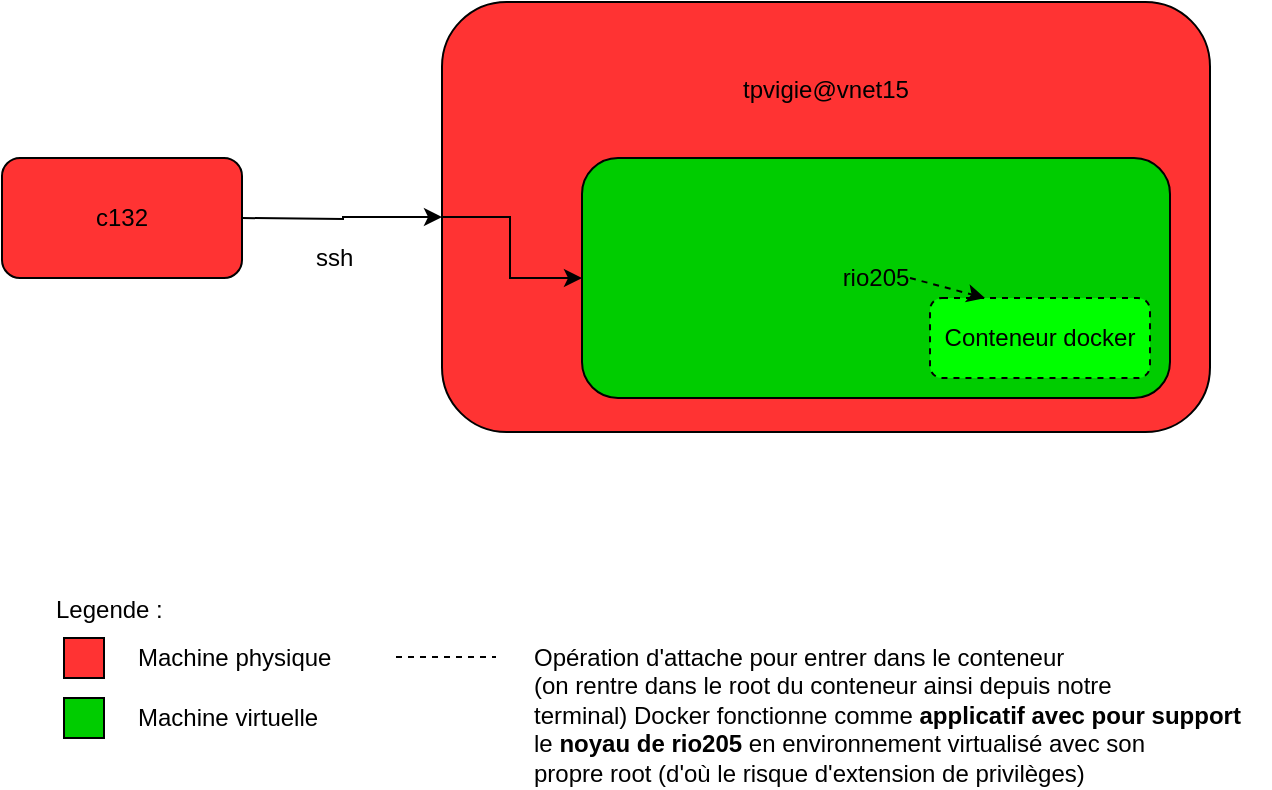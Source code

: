 <mxfile version="10.6.0" type="device"><diagram id="u7Hdlcx34OBUiHYBm5p_" name="Page-1"><mxGraphModel dx="1010" dy="501" grid="1" gridSize="10" guides="1" tooltips="1" connect="1" arrows="1" fold="1" page="1" pageScale="1" pageWidth="827" pageHeight="1169" math="0" shadow="0"><root><mxCell id="0"/><mxCell id="1" parent="0"/><mxCell id="LrDcdEWjvxfjkJP8dvRN-3" style="edgeStyle=orthogonalEdgeStyle;rounded=0;orthogonalLoop=1;jettySize=auto;html=1;exitX=1.003;exitY=0.451;exitDx=0;exitDy=0;entryX=0;entryY=0.5;entryDx=0;entryDy=0;exitPerimeter=0;" parent="1" target="LrDcdEWjvxfjkJP8dvRN-2" edge="1"><mxGeometry relative="1" as="geometry"><mxPoint x="286" y="260" as="sourcePoint"/></mxGeometry></mxCell><mxCell id="LrDcdEWjvxfjkJP8dvRN-2" value="tpvigie@vnet15&lt;br&gt;&lt;br&gt;&lt;br&gt;&lt;br&gt;&lt;br&gt;&lt;br&gt;&lt;br&gt;&lt;br&gt;&lt;br&gt;&lt;br&gt;" style="rounded=1;whiteSpace=wrap;html=1;fillColor=#FF3333;" parent="1" vertex="1"><mxGeometry x="386" y="152" width="384" height="215" as="geometry"/></mxCell><mxCell id="LrDcdEWjvxfjkJP8dvRN-12" value="rio205" style="rounded=1;whiteSpace=wrap;html=1;fillColor=#00CC00;" parent="1" vertex="1"><mxGeometry x="456" y="230" width="294" height="120" as="geometry"/></mxCell><mxCell id="LrDcdEWjvxfjkJP8dvRN-4" value="ssh" style="text;html=1;resizable=0;points=[];autosize=1;align=left;verticalAlign=top;spacingTop=-4;" parent="1" vertex="1"><mxGeometry x="321" y="270" width="30" height="20" as="geometry"/></mxCell><mxCell id="LrDcdEWjvxfjkJP8dvRN-10" value="c132" style="rounded=1;whiteSpace=wrap;html=1;strokeColor=#000000;fillColor=#FF3333;" parent="1" vertex="1"><mxGeometry x="166" y="230" width="120" height="60" as="geometry"/></mxCell><mxCell id="LrDcdEWjvxfjkJP8dvRN-15" style="edgeStyle=orthogonalEdgeStyle;rounded=0;orthogonalLoop=1;jettySize=auto;html=1;exitX=0;exitY=0.5;exitDx=0;exitDy=0;entryX=0;entryY=0.5;entryDx=0;entryDy=0;" parent="1" source="LrDcdEWjvxfjkJP8dvRN-2" target="LrDcdEWjvxfjkJP8dvRN-12" edge="1"><mxGeometry relative="1" as="geometry"><Array as="points"><mxPoint x="420" y="260"/><mxPoint x="420" y="290"/></Array></mxGeometry></mxCell><mxCell id="LrDcdEWjvxfjkJP8dvRN-16" value="Legende :&lt;br&gt;&lt;br&gt;" style="text;html=1;resizable=0;points=[];autosize=1;align=left;verticalAlign=top;spacingTop=-4;" parent="1" vertex="1"><mxGeometry x="191" y="446" width="70" height="30" as="geometry"/></mxCell><mxCell id="LrDcdEWjvxfjkJP8dvRN-17" value="" style="whiteSpace=wrap;html=1;aspect=fixed;strokeColor=#000000;fillColor=#00CC00;" parent="1" vertex="1"><mxGeometry x="197" y="500" width="20" height="20" as="geometry"/></mxCell><mxCell id="LrDcdEWjvxfjkJP8dvRN-18" value="Machine virtuelle" style="text;html=1;resizable=0;points=[];autosize=1;align=left;verticalAlign=top;spacingTop=-4;" parent="1" vertex="1"><mxGeometry x="232" y="500" width="110" height="20" as="geometry"/></mxCell><mxCell id="LrDcdEWjvxfjkJP8dvRN-19" value="" style="whiteSpace=wrap;html=1;aspect=fixed;strokeColor=#000000;fillColor=#FF3333;" parent="1" vertex="1"><mxGeometry x="197" y="470" width="20" height="20" as="geometry"/></mxCell><mxCell id="LrDcdEWjvxfjkJP8dvRN-20" value="Machine physique" style="text;html=1;resizable=0;points=[];autosize=1;align=left;verticalAlign=top;spacingTop=-4;" parent="1" vertex="1"><mxGeometry x="232" y="470" width="110" height="20" as="geometry"/></mxCell><mxCell id="-NhYmRQANLmVvjtOTYJp-1" value="Conteneur docker&lt;br&gt;" style="rounded=1;whiteSpace=wrap;html=1;dashed=1;strokeColor=#000000;fillColor=#00FF00;" parent="1" vertex="1"><mxGeometry x="630" y="300" width="110" height="40" as="geometry"/></mxCell><mxCell id="-NhYmRQANLmVvjtOTYJp-3" value="" style="endArrow=classic;html=1;entryX=0.25;entryY=0;entryDx=0;entryDy=0;dashed=1;" parent="1" target="-NhYmRQANLmVvjtOTYJp-1" edge="1"><mxGeometry width="50" height="50" relative="1" as="geometry"><mxPoint x="620" y="290" as="sourcePoint"/><mxPoint x="628" y="245" as="targetPoint"/></mxGeometry></mxCell><mxCell id="-NhYmRQANLmVvjtOTYJp-4" value="" style="endArrow=none;dashed=1;html=1;" parent="1" edge="1"><mxGeometry width="50" height="50" relative="1" as="geometry"><mxPoint x="363" y="479.5" as="sourcePoint"/><mxPoint x="413" y="479.5" as="targetPoint"/></mxGeometry></mxCell><mxCell id="-NhYmRQANLmVvjtOTYJp-5" value="Opération d'attache pour entrer dans le conteneur&amp;nbsp;&lt;br&gt;(on rentre dans le root du conteneur ainsi depuis notre &lt;br&gt;terminal) Docker fonctionne comme &lt;b&gt;applicatif avec pour support &lt;/b&gt;&lt;br&gt;le &lt;b&gt;noyau de rio205&lt;/b&gt;&amp;nbsp;en environnement virtualisé avec son &lt;br&gt;propre root (d'où le risque d'extension de privilèges)&lt;br&gt;" style="text;html=1;resizable=0;points=[];autosize=1;align=left;verticalAlign=top;spacingTop=-4;" parent="1" vertex="1"><mxGeometry x="430" y="470" width="370" height="70" as="geometry"/></mxCell></root></mxGraphModel></diagram></mxfile>